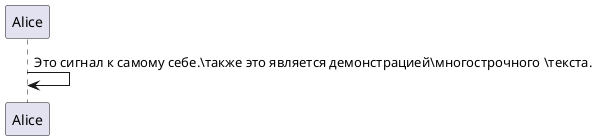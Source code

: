 @startuml
Alice -> Alice: Это сигнал к самому себе.\также это является демонстрацией\многострочного \текста.
@enduml
